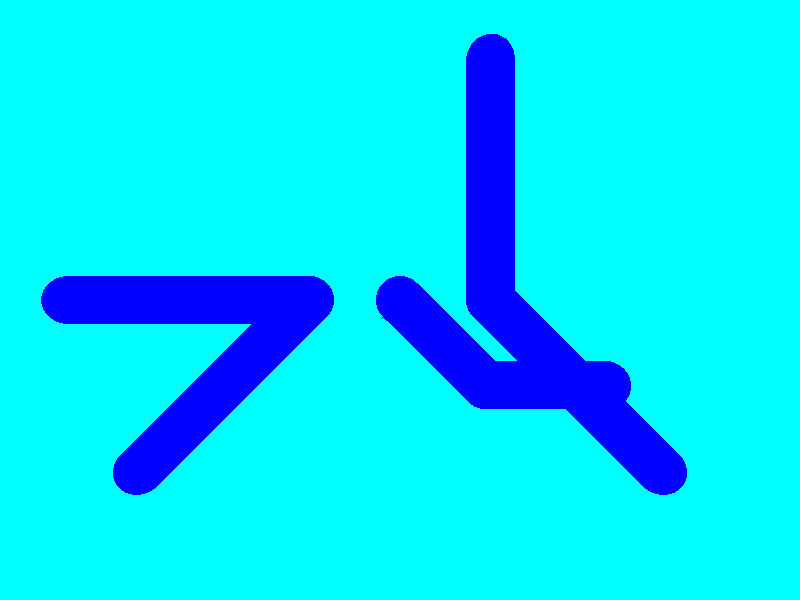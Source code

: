 #include "colors.inc"

#macro parts(r)
sphere_sweep{ 
  linear_spline
  2,
  <0,0,0>,r
  <0,-2,0>,r
  }
#end

background { color Cyan }
camera{
 location <0,0,-10>
 look_at<0,0,0>    }
light_source{ < 0,5,-10> color White}

//case-1
union{ 
 object{    parts(0.4)   }
 object{    parts(0.4)
       rotate<0,0,45>
       translate <0,-2,0>  }

 rotate<0,0,45>
 pigment { color Blue}
}



union{ 
 object{    parts(0.4)   }
 object{    parts(0.4)
         translate <0,-2,0>  }

 rotate<0,0,45>
 translate<1.5,0,0>
 pigment { color Blue}
}

union{ 
 object{    parts(0.4)   }
 object{    parts(0.4)
               translate <0,-2,0>  }

  rotate<0,0,-45> 
 translate<-1.5,0,0>
 pigment { color Blue}
}






#if( clock<0.5 )
#declare ck=clock*2;
#else
#declare ck=(1-clock)*2;
#end



union{ 
 object{    parts(0.4)   }
 object{    parts(0.4)
//       rotate<0,0,90*clock>
         translate <0,-2,0>  }

 rotate<0,0,180>
 translate<1.5,0,0>
 pigment { color Blue}
}

union{ 
 object{    parts(0.4)   }
 object{    parts(0.4)
//         rotate<0,0,-90*clock>
               translate <0,-2,0>  }
  rotate<0,0,-90> 
 translate<-1.5,0,0>
 pigment { color Blue}
}



 